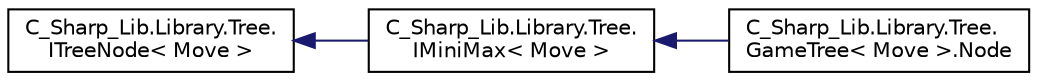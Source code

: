 digraph "Graphical Class Hierarchy"
{
 // LATEX_PDF_SIZE
  edge [fontname="Helvetica",fontsize="10",labelfontname="Helvetica",labelfontsize="10"];
  node [fontname="Helvetica",fontsize="10",shape=record];
  rankdir="LR";
  Node0 [label="C_Sharp_Lib.Library.Tree.\lITreeNode\< Move \>",height=0.2,width=0.4,color="black", fillcolor="white", style="filled",URL="$interface_c___sharp___lib_1_1_library_1_1_tree_1_1_i_tree_node.html",tooltip=" "];
  Node0 -> Node1 [dir="back",color="midnightblue",fontsize="10",style="solid",fontname="Helvetica"];
  Node1 [label="C_Sharp_Lib.Library.Tree.\lIMiniMax\< Move \>",height=0.2,width=0.4,color="black", fillcolor="white", style="filled",URL="$interface_c___sharp___lib_1_1_library_1_1_tree_1_1_i_mini_max.html",tooltip=" "];
  Node1 -> Node2 [dir="back",color="midnightblue",fontsize="10",style="solid",fontname="Helvetica"];
  Node2 [label="C_Sharp_Lib.Library.Tree.\lGameTree\< Move \>.Node",height=0.2,width=0.4,color="black", fillcolor="white", style="filled",URL="$class_c___sharp___lib_1_1_library_1_1_tree_1_1_game_tree_1_1_node.html",tooltip=" "];
}

